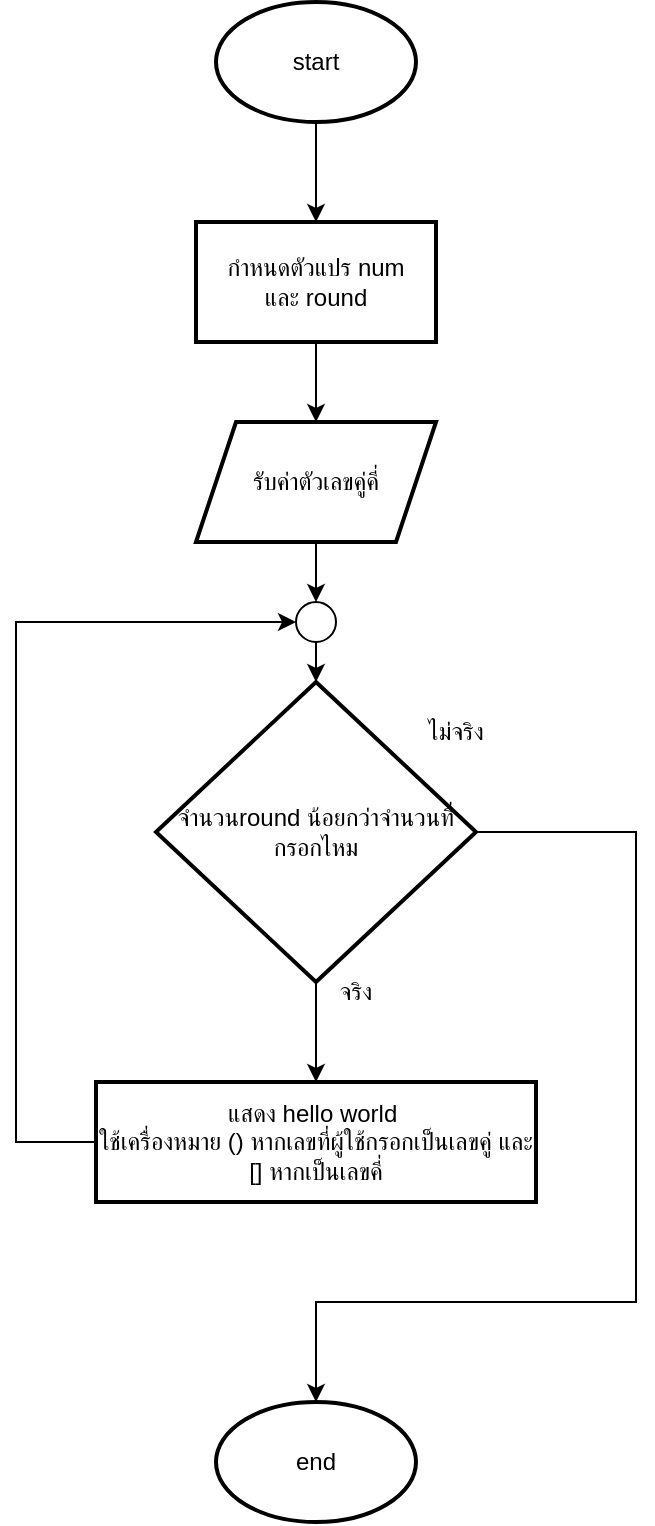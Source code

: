 <mxfile version="25.0.3">
  <diagram name="Page-1" id="PEfB-1Pnk6GdNnfChvH0">
    <mxGraphModel dx="965" dy="510" grid="1" gridSize="10" guides="1" tooltips="1" connect="1" arrows="1" fold="1" page="1" pageScale="1" pageWidth="850" pageHeight="1100" math="0" shadow="0">
      <root>
        <mxCell id="0" />
        <mxCell id="1" parent="0" />
        <mxCell id="WJgqr20gJXIDi2ClU0rj-3" value="" style="edgeStyle=orthogonalEdgeStyle;rounded=0;orthogonalLoop=1;jettySize=auto;html=1;" parent="1" source="WJgqr20gJXIDi2ClU0rj-1" target="WJgqr20gJXIDi2ClU0rj-2" edge="1">
          <mxGeometry relative="1" as="geometry" />
        </mxCell>
        <mxCell id="WJgqr20gJXIDi2ClU0rj-1" value="start" style="strokeWidth=2;html=1;shape=mxgraph.flowchart.start_1;whiteSpace=wrap;" parent="1" vertex="1">
          <mxGeometry x="370" y="130" width="100" height="60" as="geometry" />
        </mxCell>
        <mxCell id="WJgqr20gJXIDi2ClU0rj-5" value="" style="edgeStyle=orthogonalEdgeStyle;rounded=0;orthogonalLoop=1;jettySize=auto;html=1;" parent="1" source="WJgqr20gJXIDi2ClU0rj-2" target="WJgqr20gJXIDi2ClU0rj-4" edge="1">
          <mxGeometry relative="1" as="geometry" />
        </mxCell>
        <mxCell id="WJgqr20gJXIDi2ClU0rj-2" value="กำหนดตัวแปร num&lt;div&gt;และ round&lt;/div&gt;" style="whiteSpace=wrap;html=1;strokeWidth=2;" parent="1" vertex="1">
          <mxGeometry x="360" y="240" width="120" height="60" as="geometry" />
        </mxCell>
        <mxCell id="WJgqr20gJXIDi2ClU0rj-7" value="" style="edgeStyle=orthogonalEdgeStyle;rounded=0;orthogonalLoop=1;jettySize=auto;html=1;entryX=0.5;entryY=0;entryDx=0;entryDy=0;entryPerimeter=0;" parent="1" target="WJgqr20gJXIDi2ClU0rj-12" edge="1">
          <mxGeometry relative="1" as="geometry">
            <mxPoint x="420" y="400" as="sourcePoint" />
          </mxGeometry>
        </mxCell>
        <mxCell id="WJgqr20gJXIDi2ClU0rj-4" value="รับค่าตัวเลขคู่คี่" style="shape=parallelogram;perimeter=parallelogramPerimeter;whiteSpace=wrap;html=1;fixedSize=1;strokeWidth=2;" parent="1" vertex="1">
          <mxGeometry x="360" y="340" width="120" height="60" as="geometry" />
        </mxCell>
        <mxCell id="WJgqr20gJXIDi2ClU0rj-9" value="" style="edgeStyle=orthogonalEdgeStyle;rounded=0;orthogonalLoop=1;jettySize=auto;html=1;" parent="1" source="WJgqr20gJXIDi2ClU0rj-6" target="WJgqr20gJXIDi2ClU0rj-8" edge="1">
          <mxGeometry relative="1" as="geometry" />
        </mxCell>
        <mxCell id="cicyDqt5I06mxYqR56EK-2" style="edgeStyle=orthogonalEdgeStyle;rounded=0;orthogonalLoop=1;jettySize=auto;html=1;" edge="1" parent="1" source="WJgqr20gJXIDi2ClU0rj-6">
          <mxGeometry relative="1" as="geometry">
            <mxPoint x="420" y="830" as="targetPoint" />
            <Array as="points">
              <mxPoint x="580" y="545" />
              <mxPoint x="580" y="780" />
              <mxPoint x="420" y="780" />
            </Array>
          </mxGeometry>
        </mxCell>
        <mxCell id="WJgqr20gJXIDi2ClU0rj-6" value="จำนวนround น้อยกว่าจำนวนที่กรอกไหม" style="rhombus;whiteSpace=wrap;html=1;strokeWidth=2;" parent="1" vertex="1">
          <mxGeometry x="340" y="470" width="160" height="150" as="geometry" />
        </mxCell>
        <mxCell id="WJgqr20gJXIDi2ClU0rj-11" style="edgeStyle=orthogonalEdgeStyle;rounded=0;orthogonalLoop=1;jettySize=auto;html=1;entryX=0;entryY=0.5;entryDx=0;entryDy=0;entryPerimeter=0;exitX=0;exitY=0.5;exitDx=0;exitDy=0;" parent="1" source="WJgqr20gJXIDi2ClU0rj-8" target="WJgqr20gJXIDi2ClU0rj-12" edge="1">
          <mxGeometry relative="1" as="geometry">
            <mxPoint x="400" y="430" as="targetPoint" />
            <Array as="points">
              <mxPoint x="270" y="700" />
              <mxPoint x="270" y="440" />
            </Array>
          </mxGeometry>
        </mxCell>
        <mxCell id="WJgqr20gJXIDi2ClU0rj-8" value="แสดง hello world&amp;nbsp;&lt;div&gt;ใช้เครื่องหมาย () หากเลขที่ผู้ใช้กรอกเป็นเลขคู่ และ [] หากเป็นเลขคี่&lt;/div&gt;" style="whiteSpace=wrap;html=1;strokeWidth=2;" parent="1" vertex="1">
          <mxGeometry x="310" y="670" width="220" height="60" as="geometry" />
        </mxCell>
        <mxCell id="WJgqr20gJXIDi2ClU0rj-10" value="จริง" style="text;html=1;align=center;verticalAlign=middle;whiteSpace=wrap;rounded=0;" parent="1" vertex="1">
          <mxGeometry x="410" y="610" width="60" height="30" as="geometry" />
        </mxCell>
        <mxCell id="WJgqr20gJXIDi2ClU0rj-13" style="edgeStyle=orthogonalEdgeStyle;rounded=0;orthogonalLoop=1;jettySize=auto;html=1;exitX=0.5;exitY=1;exitDx=0;exitDy=0;exitPerimeter=0;entryX=0.5;entryY=0;entryDx=0;entryDy=0;" parent="1" source="WJgqr20gJXIDi2ClU0rj-12" target="WJgqr20gJXIDi2ClU0rj-6" edge="1">
          <mxGeometry relative="1" as="geometry" />
        </mxCell>
        <mxCell id="WJgqr20gJXIDi2ClU0rj-12" value="" style="verticalLabelPosition=bottom;verticalAlign=top;html=1;shape=mxgraph.flowchart.on-page_reference;" parent="1" vertex="1">
          <mxGeometry x="410" y="430" width="20" height="20" as="geometry" />
        </mxCell>
        <mxCell id="cicyDqt5I06mxYqR56EK-1" value="ไม่จริง" style="text;html=1;align=center;verticalAlign=middle;whiteSpace=wrap;rounded=0;" vertex="1" parent="1">
          <mxGeometry x="460" y="480" width="60" height="30" as="geometry" />
        </mxCell>
        <mxCell id="cicyDqt5I06mxYqR56EK-3" value="end" style="strokeWidth=2;html=1;shape=mxgraph.flowchart.start_1;whiteSpace=wrap;" vertex="1" parent="1">
          <mxGeometry x="370" y="830" width="100" height="60" as="geometry" />
        </mxCell>
      </root>
    </mxGraphModel>
  </diagram>
</mxfile>

